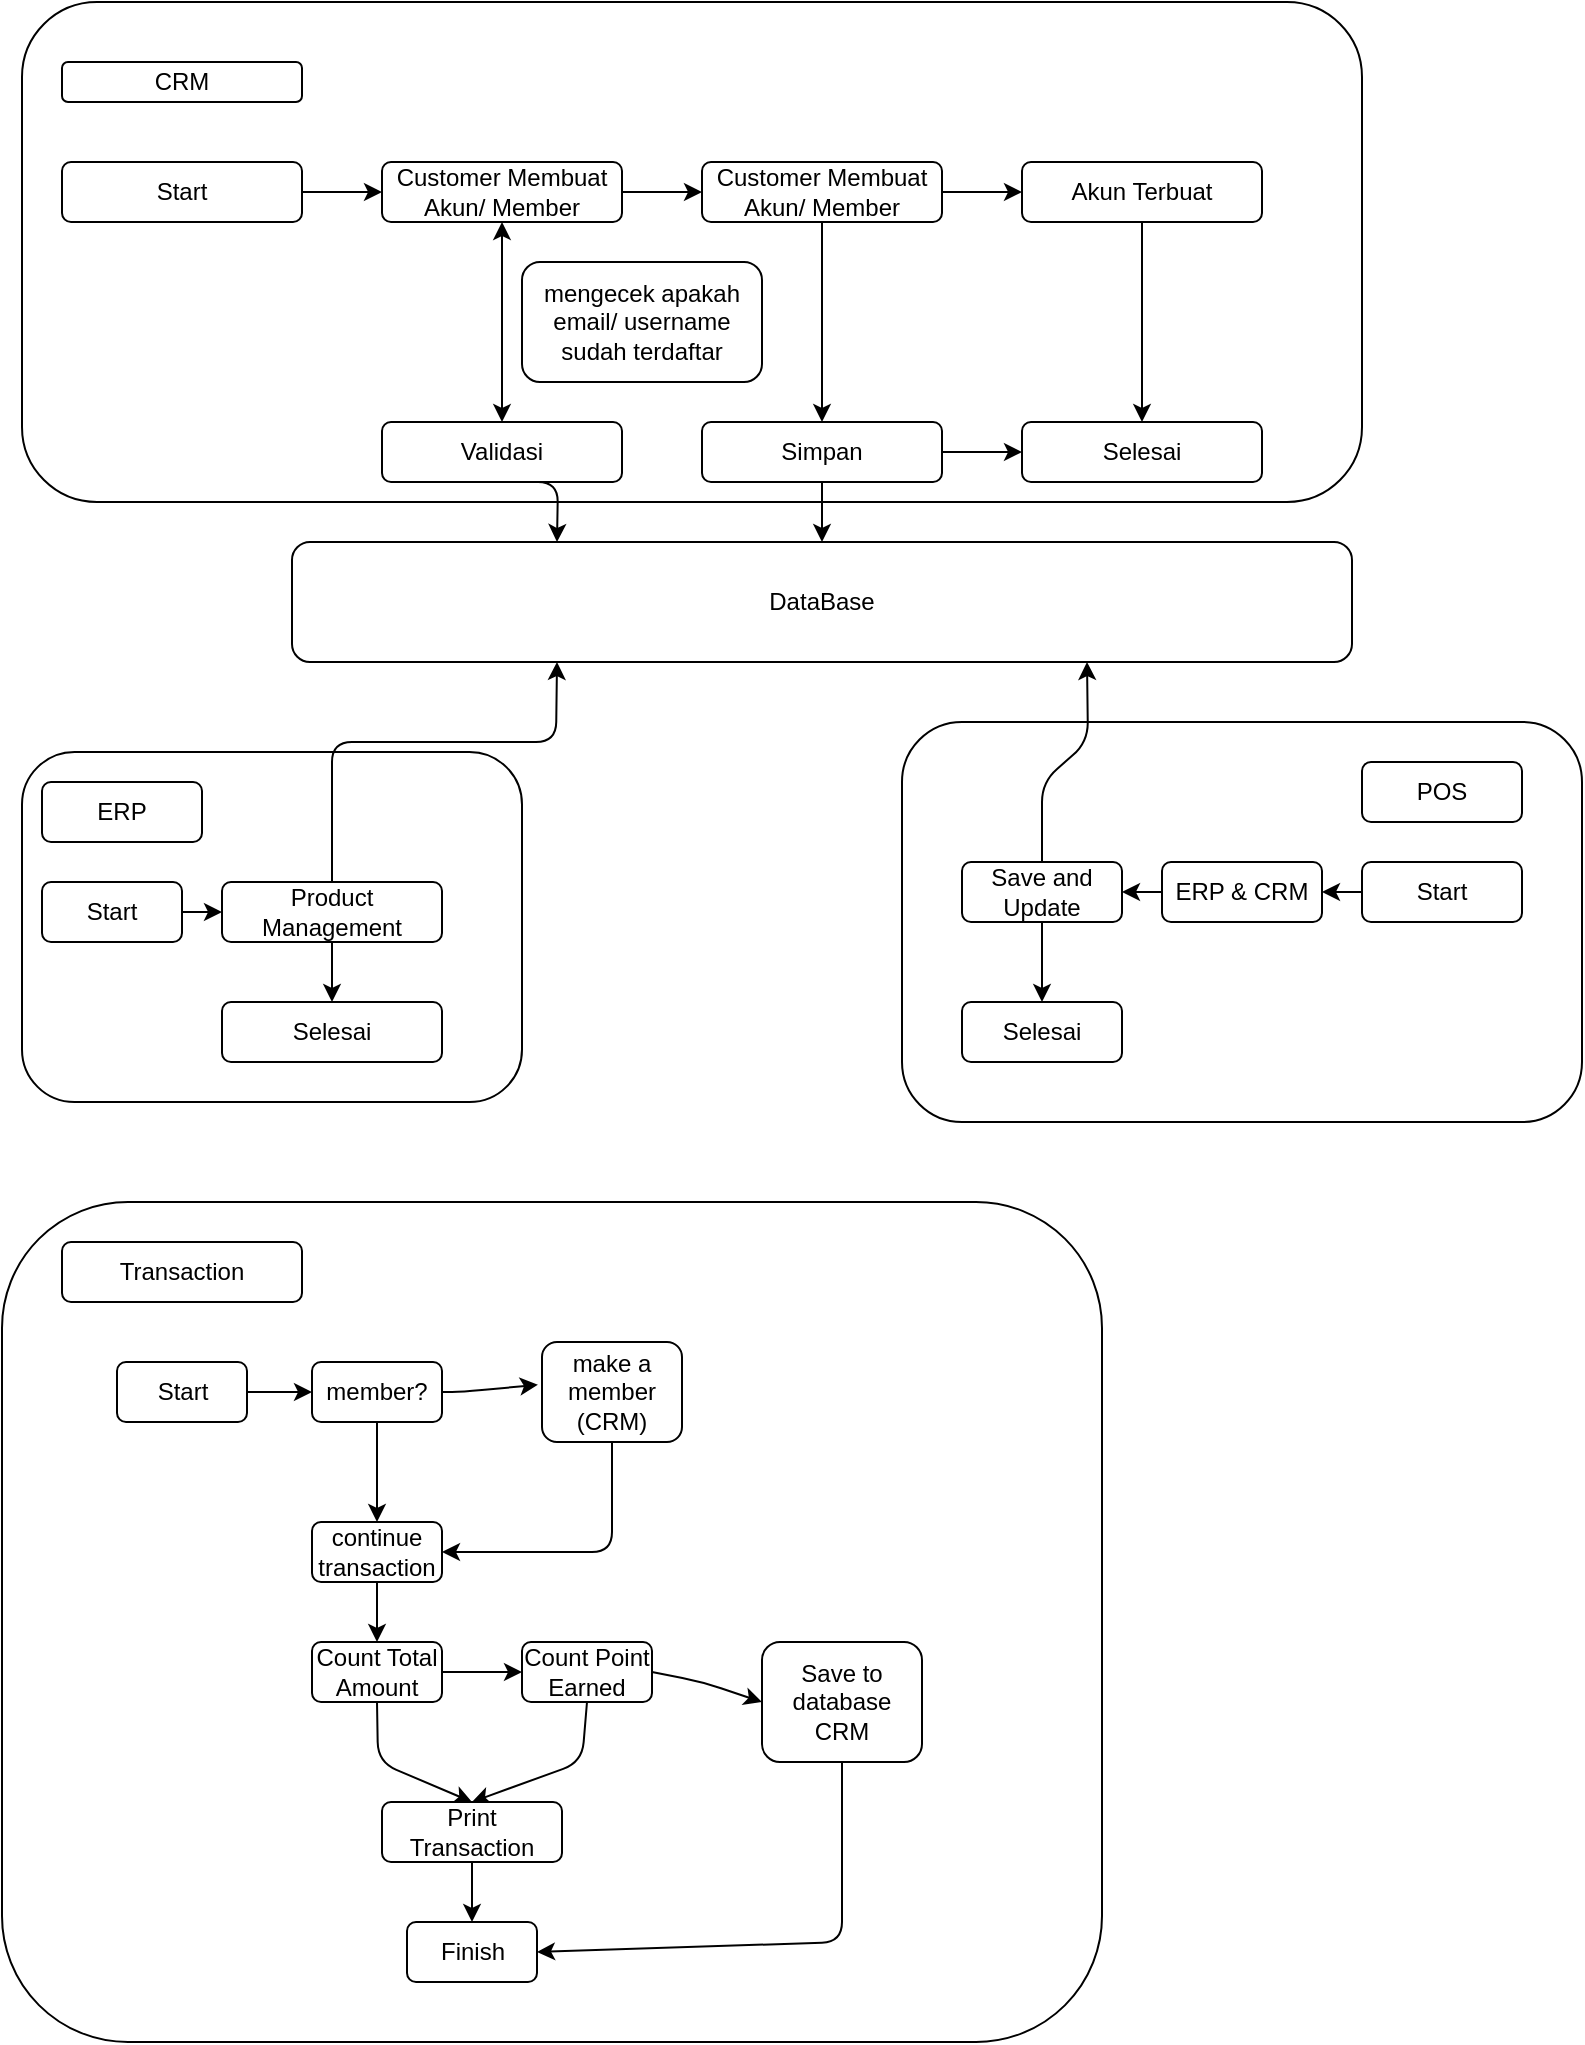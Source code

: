 <mxfile>
    <diagram id="sPa4h5cRI6N_IIExcHcn" name="Page-1">
        <mxGraphModel dx="2323" dy="759" grid="1" gridSize="10" guides="1" tooltips="1" connect="1" arrows="1" fold="1" page="1" pageScale="1" pageWidth="850" pageHeight="1100" math="0" shadow="0">
            <root>
                <mxCell id="0"/>
                <mxCell id="1" parent="0"/>
                <mxCell id="65" value="" style="rounded=1;whiteSpace=wrap;html=1;" vertex="1" parent="1">
                    <mxGeometry x="10" y="610" width="550" height="420" as="geometry"/>
                </mxCell>
                <mxCell id="43" value="" style="rounded=1;whiteSpace=wrap;html=1;" vertex="1" parent="1">
                    <mxGeometry x="460" y="370" width="340" height="200" as="geometry"/>
                </mxCell>
                <mxCell id="34" value="" style="rounded=1;whiteSpace=wrap;html=1;" vertex="1" parent="1">
                    <mxGeometry x="20" y="10" width="670" height="250" as="geometry"/>
                </mxCell>
                <mxCell id="33" value="" style="rounded=1;whiteSpace=wrap;html=1;" vertex="1" parent="1">
                    <mxGeometry x="20" y="385" width="250" height="175" as="geometry"/>
                </mxCell>
                <mxCell id="2" value="CRM" style="rounded=1;whiteSpace=wrap;html=1;" vertex="1" parent="1">
                    <mxGeometry x="40" y="40" width="120" height="20" as="geometry"/>
                </mxCell>
                <mxCell id="3" value="Start" style="rounded=1;whiteSpace=wrap;html=1;" vertex="1" parent="1">
                    <mxGeometry x="40" y="90" width="120" height="30" as="geometry"/>
                </mxCell>
                <mxCell id="20" style="edgeStyle=none;html=1;exitX=0.5;exitY=1;exitDx=0;exitDy=0;entryX=0.25;entryY=0;entryDx=0;entryDy=0;" edge="1" parent="1" source="4" target="19">
                    <mxGeometry relative="1" as="geometry">
                        <Array as="points">
                            <mxPoint x="288" y="250"/>
                        </Array>
                    </mxGeometry>
                </mxCell>
                <mxCell id="4" value="Validasi" style="rounded=1;whiteSpace=wrap;html=1;" vertex="1" parent="1">
                    <mxGeometry x="200" y="220" width="120" height="30" as="geometry"/>
                </mxCell>
                <mxCell id="14" style="edgeStyle=none;html=1;exitX=1;exitY=0.5;exitDx=0;exitDy=0;entryX=0;entryY=0.5;entryDx=0;entryDy=0;" edge="1" parent="1" source="5" target="10">
                    <mxGeometry relative="1" as="geometry"/>
                </mxCell>
                <mxCell id="5" value="Customer Membuat Akun/ Member" style="rounded=1;whiteSpace=wrap;html=1;" vertex="1" parent="1">
                    <mxGeometry x="200" y="90" width="120" height="30" as="geometry"/>
                </mxCell>
                <mxCell id="6" value="" style="endArrow=classic;startArrow=classic;html=1;entryX=0.5;entryY=1;entryDx=0;entryDy=0;exitX=0.5;exitY=0;exitDx=0;exitDy=0;" edge="1" parent="1" source="4" target="5">
                    <mxGeometry width="50" height="50" relative="1" as="geometry">
                        <mxPoint x="380" y="290" as="sourcePoint"/>
                        <mxPoint x="430" y="240" as="targetPoint"/>
                    </mxGeometry>
                </mxCell>
                <mxCell id="7" value="mengecek apakah email/ username sudah terdaftar" style="rounded=1;whiteSpace=wrap;html=1;" vertex="1" parent="1">
                    <mxGeometry x="270" y="140" width="120" height="60" as="geometry"/>
                </mxCell>
                <mxCell id="8" value="" style="endArrow=classic;html=1;exitX=1;exitY=0.5;exitDx=0;exitDy=0;entryX=0;entryY=0.5;entryDx=0;entryDy=0;" edge="1" parent="1" source="3" target="5">
                    <mxGeometry width="50" height="50" relative="1" as="geometry">
                        <mxPoint x="380" y="290" as="sourcePoint"/>
                        <mxPoint x="430" y="240" as="targetPoint"/>
                    </mxGeometry>
                </mxCell>
                <mxCell id="16" style="edgeStyle=none;html=1;exitX=1;exitY=0.5;exitDx=0;exitDy=0;entryX=0;entryY=0.5;entryDx=0;entryDy=0;" edge="1" parent="1" source="10" target="15">
                    <mxGeometry relative="1" as="geometry"/>
                </mxCell>
                <mxCell id="18" style="edgeStyle=none;html=1;exitX=0.5;exitY=1;exitDx=0;exitDy=0;entryX=0.5;entryY=0;entryDx=0;entryDy=0;" edge="1" parent="1" source="10" target="17">
                    <mxGeometry relative="1" as="geometry"/>
                </mxCell>
                <mxCell id="10" value="Customer Membuat Akun/ Member" style="rounded=1;whiteSpace=wrap;html=1;" vertex="1" parent="1">
                    <mxGeometry x="360" y="90" width="120" height="30" as="geometry"/>
                </mxCell>
                <mxCell id="23" style="edgeStyle=none;html=1;exitX=0.5;exitY=1;exitDx=0;exitDy=0;entryX=0.5;entryY=0;entryDx=0;entryDy=0;" edge="1" parent="1" source="15" target="22">
                    <mxGeometry relative="1" as="geometry"/>
                </mxCell>
                <mxCell id="15" value="Akun Terbuat" style="rounded=1;whiteSpace=wrap;html=1;" vertex="1" parent="1">
                    <mxGeometry x="520" y="90" width="120" height="30" as="geometry"/>
                </mxCell>
                <mxCell id="21" style="edgeStyle=none;html=1;exitX=0.5;exitY=1;exitDx=0;exitDy=0;entryX=0.5;entryY=0;entryDx=0;entryDy=0;" edge="1" parent="1" source="17" target="19">
                    <mxGeometry relative="1" as="geometry"/>
                </mxCell>
                <mxCell id="24" style="edgeStyle=none;html=1;exitX=1;exitY=0.5;exitDx=0;exitDy=0;entryX=0;entryY=0.5;entryDx=0;entryDy=0;" edge="1" parent="1" source="17" target="22">
                    <mxGeometry relative="1" as="geometry"/>
                </mxCell>
                <mxCell id="17" value="Simpan" style="rounded=1;whiteSpace=wrap;html=1;" vertex="1" parent="1">
                    <mxGeometry x="360" y="220" width="120" height="30" as="geometry"/>
                </mxCell>
                <mxCell id="19" value="DataBase" style="rounded=1;whiteSpace=wrap;html=1;" vertex="1" parent="1">
                    <mxGeometry x="155" y="280" width="530" height="60" as="geometry"/>
                </mxCell>
                <mxCell id="22" value="Selesai" style="rounded=1;whiteSpace=wrap;html=1;" vertex="1" parent="1">
                    <mxGeometry x="520" y="220" width="120" height="30" as="geometry"/>
                </mxCell>
                <mxCell id="25" value="ERP" style="rounded=1;whiteSpace=wrap;html=1;" vertex="1" parent="1">
                    <mxGeometry x="30" y="400" width="80" height="30" as="geometry"/>
                </mxCell>
                <mxCell id="30" style="edgeStyle=none;html=1;exitX=1;exitY=0.5;exitDx=0;exitDy=0;entryX=0;entryY=0.5;entryDx=0;entryDy=0;" edge="1" parent="1" source="26" target="27">
                    <mxGeometry relative="1" as="geometry"/>
                </mxCell>
                <mxCell id="26" value="Start" style="rounded=1;whiteSpace=wrap;html=1;" vertex="1" parent="1">
                    <mxGeometry x="30" y="450" width="70" height="30" as="geometry"/>
                </mxCell>
                <mxCell id="29" style="edgeStyle=none;html=1;exitX=0.5;exitY=0;exitDx=0;exitDy=0;entryX=0.25;entryY=1;entryDx=0;entryDy=0;" edge="1" parent="1" source="27" target="19">
                    <mxGeometry relative="1" as="geometry">
                        <mxPoint x="307.5" y="340" as="targetPoint"/>
                        <Array as="points">
                            <mxPoint x="175" y="380"/>
                            <mxPoint x="287" y="380"/>
                        </Array>
                    </mxGeometry>
                </mxCell>
                <mxCell id="32" style="edgeStyle=none;html=1;exitX=0.5;exitY=1;exitDx=0;exitDy=0;entryX=0.5;entryY=0;entryDx=0;entryDy=0;" edge="1" parent="1" source="27" target="31">
                    <mxGeometry relative="1" as="geometry"/>
                </mxCell>
                <mxCell id="27" value="Product Management" style="rounded=1;whiteSpace=wrap;html=1;" vertex="1" parent="1">
                    <mxGeometry x="120" y="450" width="110" height="30" as="geometry"/>
                </mxCell>
                <mxCell id="28" value="POS" style="rounded=1;whiteSpace=wrap;html=1;" vertex="1" parent="1">
                    <mxGeometry x="690" y="390" width="80" height="30" as="geometry"/>
                </mxCell>
                <mxCell id="31" value="Selesai" style="rounded=1;whiteSpace=wrap;html=1;" vertex="1" parent="1">
                    <mxGeometry x="120" y="510" width="110" height="30" as="geometry"/>
                </mxCell>
                <mxCell id="39" style="edgeStyle=none;html=1;exitX=0;exitY=0.5;exitDx=0;exitDy=0;entryX=1;entryY=0.5;entryDx=0;entryDy=0;" edge="1" parent="1" source="35" target="36">
                    <mxGeometry relative="1" as="geometry"/>
                </mxCell>
                <mxCell id="35" value="Start" style="rounded=1;whiteSpace=wrap;html=1;" vertex="1" parent="1">
                    <mxGeometry x="690" y="440" width="80" height="30" as="geometry"/>
                </mxCell>
                <mxCell id="40" style="edgeStyle=none;html=1;exitX=0;exitY=0.5;exitDx=0;exitDy=0;entryX=1;entryY=0.5;entryDx=0;entryDy=0;" edge="1" parent="1" source="36" target="37">
                    <mxGeometry relative="1" as="geometry"/>
                </mxCell>
                <mxCell id="36" value="ERP &amp;amp; CRM" style="rounded=1;whiteSpace=wrap;html=1;" vertex="1" parent="1">
                    <mxGeometry x="590" y="440" width="80" height="30" as="geometry"/>
                </mxCell>
                <mxCell id="41" style="edgeStyle=none;html=1;exitX=0.5;exitY=1;exitDx=0;exitDy=0;entryX=0.5;entryY=0;entryDx=0;entryDy=0;" edge="1" parent="1" source="37" target="38">
                    <mxGeometry relative="1" as="geometry"/>
                </mxCell>
                <mxCell id="42" style="edgeStyle=none;html=1;exitX=0.5;exitY=0;exitDx=0;exitDy=0;entryX=0.75;entryY=1;entryDx=0;entryDy=0;" edge="1" parent="1" source="37" target="19">
                    <mxGeometry relative="1" as="geometry">
                        <Array as="points">
                            <mxPoint x="530" y="400"/>
                            <mxPoint x="553" y="380"/>
                        </Array>
                    </mxGeometry>
                </mxCell>
                <mxCell id="37" value="Save and Update" style="rounded=1;whiteSpace=wrap;html=1;" vertex="1" parent="1">
                    <mxGeometry x="490" y="440" width="80" height="30" as="geometry"/>
                </mxCell>
                <mxCell id="38" value="Selesai" style="rounded=1;whiteSpace=wrap;html=1;" vertex="1" parent="1">
                    <mxGeometry x="490" y="510" width="80" height="30" as="geometry"/>
                </mxCell>
                <mxCell id="44" value="Transaction" style="rounded=1;whiteSpace=wrap;html=1;" vertex="1" parent="1">
                    <mxGeometry x="40" y="630" width="120" height="30" as="geometry"/>
                </mxCell>
                <mxCell id="49" style="edgeStyle=none;html=1;exitX=1;exitY=0.5;exitDx=0;exitDy=0;entryX=0;entryY=0.5;entryDx=0;entryDy=0;" edge="1" parent="1" source="45" target="46">
                    <mxGeometry relative="1" as="geometry"/>
                </mxCell>
                <mxCell id="45" value="Start" style="rounded=1;whiteSpace=wrap;html=1;" vertex="1" parent="1">
                    <mxGeometry x="67.5" y="690" width="65" height="30" as="geometry"/>
                </mxCell>
                <mxCell id="51" style="edgeStyle=none;html=1;exitX=0.5;exitY=1;exitDx=0;exitDy=0;entryX=0.5;entryY=0;entryDx=0;entryDy=0;" edge="1" parent="1" source="46" target="48">
                    <mxGeometry relative="1" as="geometry"/>
                </mxCell>
                <mxCell id="46" value="member?" style="rounded=1;whiteSpace=wrap;html=1;" vertex="1" parent="1">
                    <mxGeometry x="165" y="690" width="65" height="30" as="geometry"/>
                </mxCell>
                <mxCell id="52" style="edgeStyle=none;html=1;exitX=0.5;exitY=1;exitDx=0;exitDy=0;entryX=1;entryY=0.5;entryDx=0;entryDy=0;" edge="1" parent="1" source="47" target="48">
                    <mxGeometry relative="1" as="geometry">
                        <Array as="points">
                            <mxPoint x="315" y="785"/>
                        </Array>
                    </mxGeometry>
                </mxCell>
                <mxCell id="47" value="make a member (CRM)" style="rounded=1;whiteSpace=wrap;html=1;" vertex="1" parent="1">
                    <mxGeometry x="280" y="680" width="70" height="50" as="geometry"/>
                </mxCell>
                <mxCell id="54" style="edgeStyle=none;html=1;exitX=0.5;exitY=1;exitDx=0;exitDy=0;" edge="1" parent="1" source="48" target="53">
                    <mxGeometry relative="1" as="geometry"/>
                </mxCell>
                <mxCell id="48" value="continue transaction" style="rounded=1;whiteSpace=wrap;html=1;" vertex="1" parent="1">
                    <mxGeometry x="165" y="770" width="65" height="30" as="geometry"/>
                </mxCell>
                <mxCell id="50" style="edgeStyle=none;html=1;exitX=1;exitY=0.5;exitDx=0;exitDy=0;entryX=-0.029;entryY=0.427;entryDx=0;entryDy=0;entryPerimeter=0;" edge="1" parent="1" source="46" target="47">
                    <mxGeometry relative="1" as="geometry">
                        <Array as="points">
                            <mxPoint x="240" y="705"/>
                        </Array>
                    </mxGeometry>
                </mxCell>
                <mxCell id="56" style="edgeStyle=none;html=1;exitX=1;exitY=0.5;exitDx=0;exitDy=0;entryX=0;entryY=0.5;entryDx=0;entryDy=0;" edge="1" parent="1" source="53" target="55">
                    <mxGeometry relative="1" as="geometry"/>
                </mxCell>
                <mxCell id="61" style="edgeStyle=none;html=1;exitX=0.5;exitY=1;exitDx=0;exitDy=0;entryX=0.5;entryY=0;entryDx=0;entryDy=0;" edge="1" parent="1" source="53" target="59">
                    <mxGeometry relative="1" as="geometry">
                        <mxPoint x="240" y="910" as="targetPoint"/>
                        <Array as="points">
                            <mxPoint x="198" y="890"/>
                        </Array>
                    </mxGeometry>
                </mxCell>
                <mxCell id="53" value="Count Total Amount" style="rounded=1;whiteSpace=wrap;html=1;" vertex="1" parent="1">
                    <mxGeometry x="165" y="830" width="65" height="30" as="geometry"/>
                </mxCell>
                <mxCell id="58" style="edgeStyle=none;html=1;exitX=1;exitY=0.5;exitDx=0;exitDy=0;entryX=0;entryY=0.5;entryDx=0;entryDy=0;" edge="1" parent="1" source="55" target="57">
                    <mxGeometry relative="1" as="geometry">
                        <Array as="points">
                            <mxPoint x="360" y="850"/>
                        </Array>
                    </mxGeometry>
                </mxCell>
                <mxCell id="60" style="edgeStyle=none;html=1;exitX=0.5;exitY=1;exitDx=0;exitDy=0;entryX=0.5;entryY=0;entryDx=0;entryDy=0;" edge="1" parent="1" source="55" target="59">
                    <mxGeometry relative="1" as="geometry">
                        <Array as="points">
                            <mxPoint x="300" y="890"/>
                        </Array>
                    </mxGeometry>
                </mxCell>
                <mxCell id="55" value="Count Point Earned" style="rounded=1;whiteSpace=wrap;html=1;" vertex="1" parent="1">
                    <mxGeometry x="270" y="830" width="65" height="30" as="geometry"/>
                </mxCell>
                <mxCell id="64" style="edgeStyle=none;html=1;exitX=0.5;exitY=1;exitDx=0;exitDy=0;entryX=1;entryY=0.5;entryDx=0;entryDy=0;" edge="1" parent="1" source="57" target="62">
                    <mxGeometry relative="1" as="geometry">
                        <Array as="points">
                            <mxPoint x="430" y="980"/>
                        </Array>
                    </mxGeometry>
                </mxCell>
                <mxCell id="57" value="Save to database CRM" style="rounded=1;whiteSpace=wrap;html=1;" vertex="1" parent="1">
                    <mxGeometry x="390" y="830" width="80" height="60" as="geometry"/>
                </mxCell>
                <mxCell id="63" style="edgeStyle=none;html=1;exitX=0.5;exitY=1;exitDx=0;exitDy=0;entryX=0.5;entryY=0;entryDx=0;entryDy=0;" edge="1" parent="1" source="59" target="62">
                    <mxGeometry relative="1" as="geometry"/>
                </mxCell>
                <mxCell id="59" value="Print Transaction" style="rounded=1;whiteSpace=wrap;html=1;" vertex="1" parent="1">
                    <mxGeometry x="200" y="910" width="90" height="30" as="geometry"/>
                </mxCell>
                <mxCell id="62" value="Finish" style="rounded=1;whiteSpace=wrap;html=1;" vertex="1" parent="1">
                    <mxGeometry x="212.5" y="970" width="65" height="30" as="geometry"/>
                </mxCell>
            </root>
        </mxGraphModel>
    </diagram>
</mxfile>